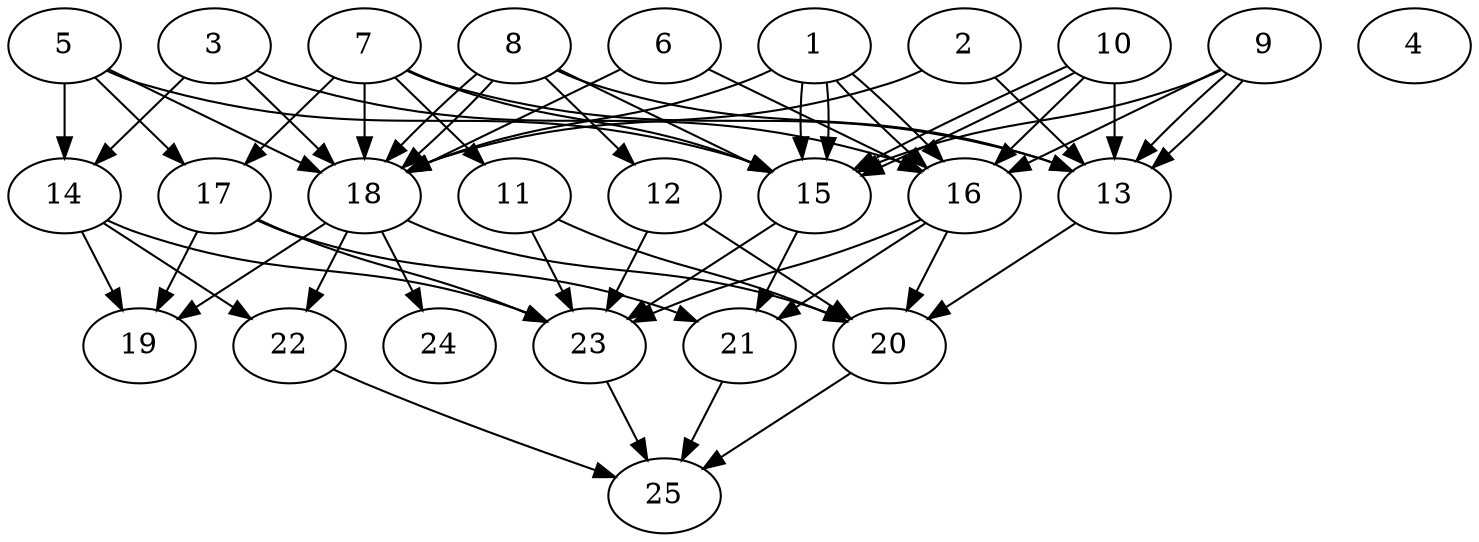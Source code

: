 // DAG automatically generated by daggen at Thu Oct  3 14:00:39 2019
// ./daggen --dot -n 25 --ccr 0.3 --fat 0.7 --regular 0.5 --density 0.9 --mindata 5242880 --maxdata 52428800 
digraph G {
  1 [size="99089067", alpha="0.12", expect_size="29726720"] 
  1 -> 15 [size ="29726720"]
  1 -> 15 [size ="29726720"]
  1 -> 16 [size ="29726720"]
  1 -> 16 [size ="29726720"]
  1 -> 18 [size ="29726720"]
  2 [size="69440853", alpha="0.20", expect_size="20832256"] 
  2 -> 13 [size ="20832256"]
  2 -> 18 [size ="20832256"]
  3 [size="158986240", alpha="0.20", expect_size="47695872"] 
  3 -> 14 [size ="47695872"]
  3 -> 16 [size ="47695872"]
  3 -> 18 [size ="47695872"]
  4 [size="75615573", alpha="0.18", expect_size="22684672"] 
  5 [size="133109760", alpha="0.12", expect_size="39932928"] 
  5 -> 14 [size ="39932928"]
  5 -> 15 [size ="39932928"]
  5 -> 17 [size ="39932928"]
  5 -> 18 [size ="39932928"]
  6 [size="49524053", alpha="0.03", expect_size="14857216"] 
  6 -> 16 [size ="14857216"]
  6 -> 18 [size ="14857216"]
  7 [size="92078080", alpha="0.19", expect_size="27623424"] 
  7 -> 11 [size ="27623424"]
  7 -> 13 [size ="27623424"]
  7 -> 15 [size ="27623424"]
  7 -> 17 [size ="27623424"]
  7 -> 18 [size ="27623424"]
  8 [size="103376213", alpha="0.16", expect_size="31012864"] 
  8 -> 12 [size ="31012864"]
  8 -> 13 [size ="31012864"]
  8 -> 15 [size ="31012864"]
  8 -> 18 [size ="31012864"]
  8 -> 18 [size ="31012864"]
  9 [size="151784107", alpha="0.16", expect_size="45535232"] 
  9 -> 13 [size ="45535232"]
  9 -> 13 [size ="45535232"]
  9 -> 15 [size ="45535232"]
  9 -> 16 [size ="45535232"]
  10 [size="107601920", alpha="0.00", expect_size="32280576"] 
  10 -> 13 [size ="32280576"]
  10 -> 15 [size ="32280576"]
  10 -> 15 [size ="32280576"]
  10 -> 16 [size ="32280576"]
  11 [size="107308373", alpha="0.02", expect_size="32192512"] 
  11 -> 20 [size ="32192512"]
  11 -> 23 [size ="32192512"]
  12 [size="43926187", alpha="0.03", expect_size="13177856"] 
  12 -> 20 [size ="13177856"]
  12 -> 23 [size ="13177856"]
  13 [size="40454827", alpha="0.11", expect_size="12136448"] 
  13 -> 20 [size ="12136448"]
  14 [size="39396693", alpha="0.03", expect_size="11819008"] 
  14 -> 19 [size ="11819008"]
  14 -> 22 [size ="11819008"]
  14 -> 23 [size ="11819008"]
  15 [size="26835627", alpha="0.15", expect_size="8050688"] 
  15 -> 21 [size ="8050688"]
  15 -> 23 [size ="8050688"]
  16 [size="122678613", alpha="0.09", expect_size="36803584"] 
  16 -> 20 [size ="36803584"]
  16 -> 21 [size ="36803584"]
  16 -> 23 [size ="36803584"]
  17 [size="149814613", alpha="0.08", expect_size="44944384"] 
  17 -> 19 [size ="44944384"]
  17 -> 21 [size ="44944384"]
  17 -> 23 [size ="44944384"]
  18 [size="142786560", alpha="0.11", expect_size="42835968"] 
  18 -> 19 [size ="42835968"]
  18 -> 20 [size ="42835968"]
  18 -> 22 [size ="42835968"]
  18 -> 24 [size ="42835968"]
  19 [size="111902720", alpha="0.18", expect_size="33570816"] 
  20 [size="78076587", alpha="0.14", expect_size="23422976"] 
  20 -> 25 [size ="23422976"]
  21 [size="81981440", alpha="0.00", expect_size="24594432"] 
  21 -> 25 [size ="24594432"]
  22 [size="98085547", alpha="0.14", expect_size="29425664"] 
  22 -> 25 [size ="29425664"]
  23 [size="118644053", alpha="0.05", expect_size="35593216"] 
  23 -> 25 [size ="35593216"]
  24 [size="50486613", alpha="0.03", expect_size="15145984"] 
  25 [size="77370027", alpha="0.17", expect_size="23211008"] 
}
